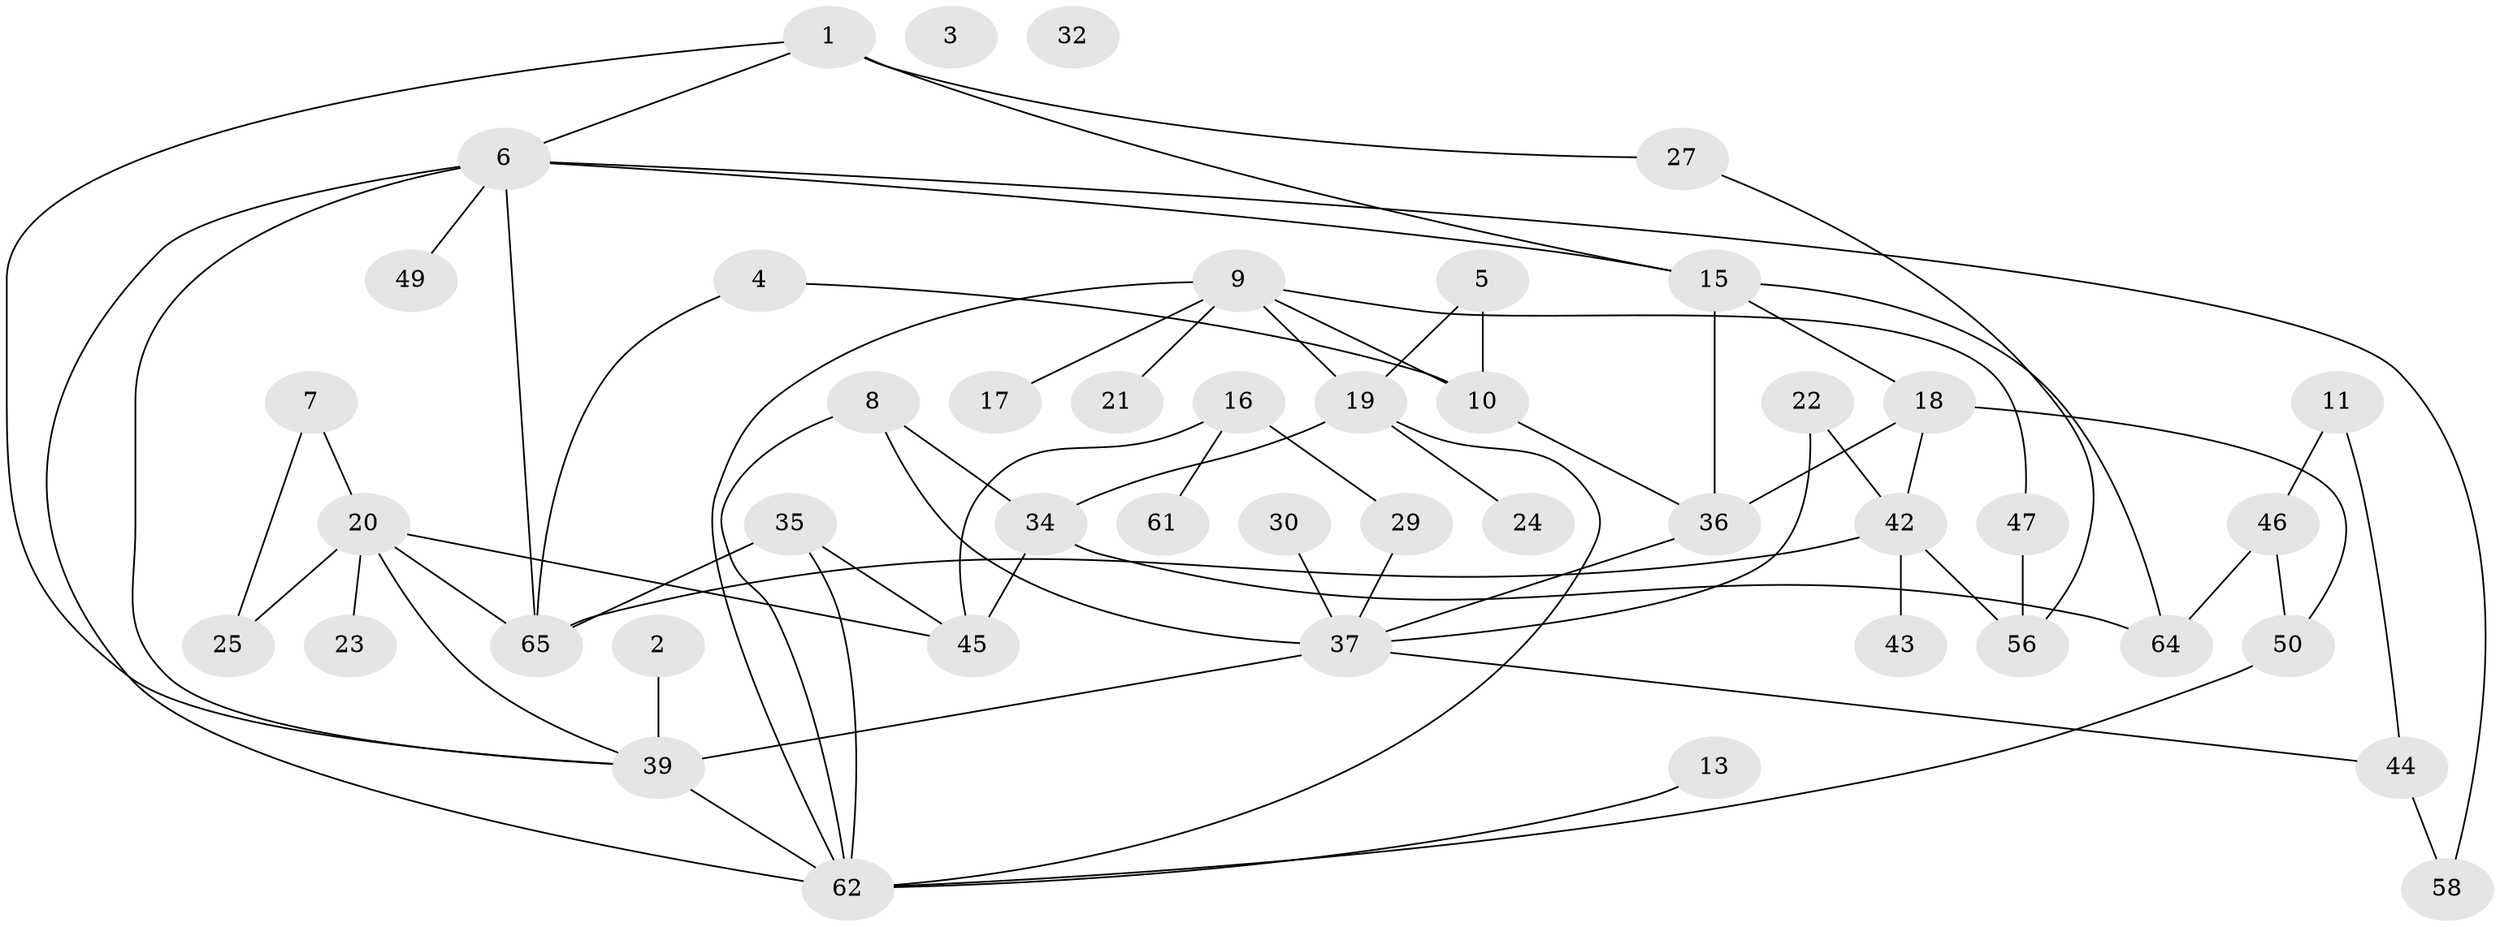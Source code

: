 // Generated by graph-tools (version 1.1) at 2025/23/03/03/25 07:23:24]
// undirected, 46 vertices, 69 edges
graph export_dot {
graph [start="1"]
  node [color=gray90,style=filled];
  1 [super="+51"];
  2;
  3;
  4;
  5;
  6 [super="+12"];
  7;
  8 [super="+26"];
  9 [super="+14"];
  10 [super="+33"];
  11;
  13;
  15 [super="+54"];
  16 [super="+53"];
  17;
  18 [super="+48"];
  19 [super="+28"];
  20 [super="+40"];
  21 [super="+31"];
  22;
  23;
  24;
  25;
  27;
  29;
  30;
  32;
  34 [super="+52"];
  35 [super="+41"];
  36 [super="+38"];
  37 [super="+59"];
  39 [super="+55"];
  42 [super="+57"];
  43;
  44;
  45;
  46;
  47;
  49;
  50 [super="+60"];
  56;
  58;
  61;
  62 [super="+63"];
  64;
  65 [super="+66"];
  1 -- 15;
  1 -- 27;
  1 -- 6;
  1 -- 39;
  2 -- 39;
  4 -- 65;
  4 -- 10;
  5 -- 19;
  5 -- 10;
  6 -- 15;
  6 -- 58;
  6 -- 62;
  6 -- 65;
  6 -- 39;
  6 -- 49;
  7 -- 20;
  7 -- 25;
  8 -- 37;
  8 -- 34;
  8 -- 62;
  9 -- 17;
  9 -- 19;
  9 -- 21;
  9 -- 10;
  9 -- 62;
  9 -- 47;
  10 -- 36;
  11 -- 44;
  11 -- 46;
  13 -- 62;
  15 -- 18;
  15 -- 64;
  15 -- 36;
  16 -- 29;
  16 -- 45;
  16 -- 61;
  18 -- 50;
  18 -- 42;
  18 -- 36;
  19 -- 24;
  19 -- 34 [weight=2];
  19 -- 62;
  20 -- 25;
  20 -- 39;
  20 -- 45;
  20 -- 65;
  20 -- 23;
  22 -- 42;
  22 -- 37;
  27 -- 56;
  29 -- 37;
  30 -- 37;
  34 -- 45;
  34 -- 64;
  35 -- 45;
  35 -- 62;
  35 -- 65;
  36 -- 37;
  37 -- 44;
  37 -- 39 [weight=2];
  39 -- 62;
  42 -- 43;
  42 -- 56;
  42 -- 65;
  44 -- 58;
  46 -- 50;
  46 -- 64;
  47 -- 56;
  50 -- 62;
}
